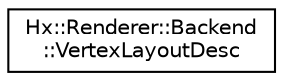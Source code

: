 digraph "Graphical Class Hierarchy"
{
  edge [fontname="Helvetica",fontsize="10",labelfontname="Helvetica",labelfontsize="10"];
  node [fontname="Helvetica",fontsize="10",shape=record];
  rankdir="LR";
  Node0 [label="Hx::Renderer::Backend\l::VertexLayoutDesc",height=0.2,width=0.4,color="black", fillcolor="white", style="filled",URL="$structHx_1_1Renderer_1_1Backend_1_1VertexLayoutDesc.html"];
}
